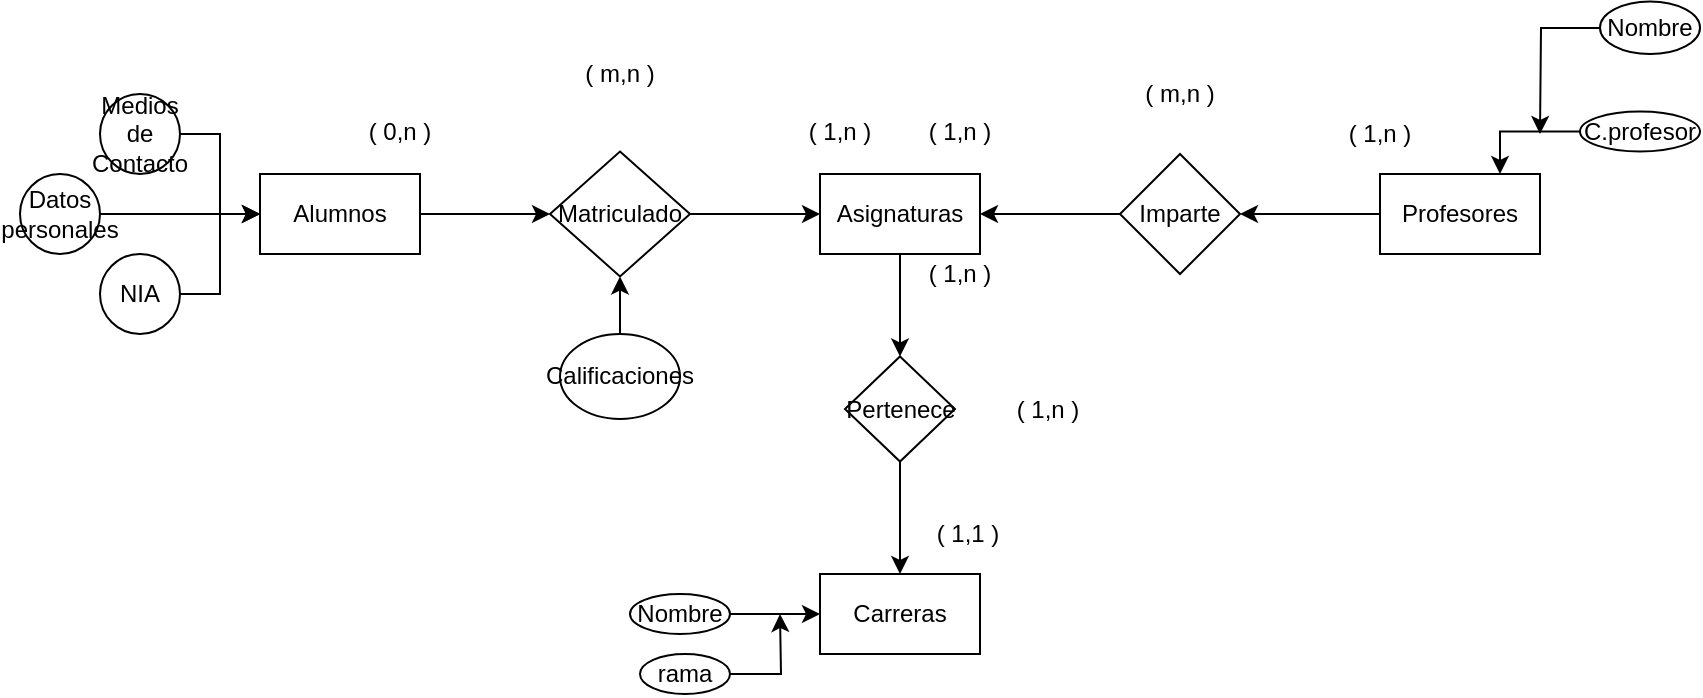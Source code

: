 <mxfile version="15.3.0" type="device"><diagram id="O9Su6NqdnsEn5x3iyfnz" name="Page-1"><mxGraphModel dx="1636" dy="784" grid="1" gridSize="10" guides="1" tooltips="1" connect="1" arrows="1" fold="1" page="1" pageScale="1" pageWidth="827" pageHeight="1169" math="0" shadow="0"><root><mxCell id="0"/><mxCell id="1" parent="0"/><mxCell id="Zoc7eYt0cLXGMObhXBGx-22" value="" style="edgeStyle=orthogonalEdgeStyle;rounded=0;orthogonalLoop=1;jettySize=auto;html=1;" edge="1" parent="1" source="e0tEGek8iuv_Fep057TK-2" target="Zoc7eYt0cLXGMObhXBGx-19"><mxGeometry relative="1" as="geometry"/></mxCell><mxCell id="e0tEGek8iuv_Fep057TK-2" value="Asignaturas&lt;br&gt;" style="rounded=0;whiteSpace=wrap;html=1;" parent="1" vertex="1"><mxGeometry x="320" y="160" width="80" height="40" as="geometry"/></mxCell><mxCell id="e0tEGek8iuv_Fep057TK-4" value="Carreras" style="rounded=0;whiteSpace=wrap;html=1;" parent="1" vertex="1"><mxGeometry x="320" y="360" width="80" height="40" as="geometry"/></mxCell><mxCell id="Zoc7eYt0cLXGMObhXBGx-20" style="edgeStyle=orthogonalEdgeStyle;rounded=0;orthogonalLoop=1;jettySize=auto;html=1;entryX=0;entryY=0.5;entryDx=0;entryDy=0;" edge="1" parent="1" source="e0tEGek8iuv_Fep057TK-5" target="e0tEGek8iuv_Fep057TK-14"><mxGeometry relative="1" as="geometry"/></mxCell><mxCell id="e0tEGek8iuv_Fep057TK-5" value="Alumnos" style="rounded=0;whiteSpace=wrap;html=1;" parent="1" vertex="1"><mxGeometry x="40" y="160" width="80" height="40" as="geometry"/></mxCell><mxCell id="Zoc7eYt0cLXGMObhXBGx-21" style="edgeStyle=orthogonalEdgeStyle;rounded=0;orthogonalLoop=1;jettySize=auto;html=1;" edge="1" parent="1" source="e0tEGek8iuv_Fep057TK-14" target="e0tEGek8iuv_Fep057TK-2"><mxGeometry relative="1" as="geometry"/></mxCell><mxCell id="e0tEGek8iuv_Fep057TK-14" value="Matriculado" style="rhombus;whiteSpace=wrap;html=1;" parent="1" vertex="1"><mxGeometry x="185" y="148.75" width="70" height="62.5" as="geometry"/></mxCell><mxCell id="e0tEGek8iuv_Fep057TK-22" value="( m,n )" style="text;html=1;strokeColor=none;fillColor=none;align=center;verticalAlign=middle;whiteSpace=wrap;rounded=0;" parent="1" vertex="1"><mxGeometry x="200" y="100" width="40" height="20" as="geometry"/></mxCell><mxCell id="e0tEGek8iuv_Fep057TK-23" value="( 1,n )" style="text;html=1;strokeColor=none;fillColor=none;align=center;verticalAlign=middle;whiteSpace=wrap;rounded=0;" parent="1" vertex="1"><mxGeometry x="414" y="267.5" width="40" height="20" as="geometry"/></mxCell><mxCell id="e0tEGek8iuv_Fep057TK-24" value="( 1,1 )" style="text;html=1;strokeColor=none;fillColor=none;align=center;verticalAlign=middle;whiteSpace=wrap;rounded=0;" parent="1" vertex="1"><mxGeometry x="374" y="330" width="40" height="20" as="geometry"/></mxCell><mxCell id="e0tEGek8iuv_Fep057TK-25" value="( 1,n )" style="text;html=1;strokeColor=none;fillColor=none;align=center;verticalAlign=middle;whiteSpace=wrap;rounded=0;" parent="1" vertex="1"><mxGeometry x="310" y="128.75" width="40" height="20" as="geometry"/></mxCell><mxCell id="e0tEGek8iuv_Fep057TK-26" value="( 0,n )" style="text;html=1;strokeColor=none;fillColor=none;align=center;verticalAlign=middle;whiteSpace=wrap;rounded=0;" parent="1" vertex="1"><mxGeometry x="90" y="128.75" width="40" height="20" as="geometry"/></mxCell><mxCell id="e0tEGek8iuv_Fep057TK-27" value="( 1,n )" style="text;html=1;strokeColor=none;fillColor=none;align=center;verticalAlign=middle;whiteSpace=wrap;rounded=0;" parent="1" vertex="1"><mxGeometry x="370" y="200" width="40" height="20" as="geometry"/></mxCell><mxCell id="e0tEGek8iuv_Fep057TK-33" style="edgeStyle=orthogonalEdgeStyle;rounded=0;orthogonalLoop=1;jettySize=auto;html=1;entryX=0;entryY=0.5;entryDx=0;entryDy=0;" parent="1" source="e0tEGek8iuv_Fep057TK-28" target="e0tEGek8iuv_Fep057TK-5" edge="1"><mxGeometry relative="1" as="geometry"/></mxCell><mxCell id="e0tEGek8iuv_Fep057TK-28" value="Datos personales" style="ellipse;whiteSpace=wrap;html=1;" parent="1" vertex="1"><mxGeometry x="-80" y="160" width="40" height="40" as="geometry"/></mxCell><mxCell id="e0tEGek8iuv_Fep057TK-32" style="edgeStyle=orthogonalEdgeStyle;rounded=0;orthogonalLoop=1;jettySize=auto;html=1;" parent="1" source="e0tEGek8iuv_Fep057TK-29" target="e0tEGek8iuv_Fep057TK-5" edge="1"><mxGeometry relative="1" as="geometry"/></mxCell><mxCell id="e0tEGek8iuv_Fep057TK-29" value="Medios de Contacto" style="ellipse;whiteSpace=wrap;html=1;" parent="1" vertex="1"><mxGeometry x="-40" y="120" width="40" height="40" as="geometry"/></mxCell><mxCell id="e0tEGek8iuv_Fep057TK-34" style="edgeStyle=orthogonalEdgeStyle;rounded=0;orthogonalLoop=1;jettySize=auto;html=1;" parent="1" source="e0tEGek8iuv_Fep057TK-31" target="e0tEGek8iuv_Fep057TK-5" edge="1"><mxGeometry relative="1" as="geometry"/></mxCell><mxCell id="e0tEGek8iuv_Fep057TK-31" value="NIA" style="ellipse;whiteSpace=wrap;html=1;" parent="1" vertex="1"><mxGeometry x="-40" y="200" width="40" height="40" as="geometry"/></mxCell><mxCell id="Zoc7eYt0cLXGMObhXBGx-23" value="" style="edgeStyle=orthogonalEdgeStyle;rounded=0;orthogonalLoop=1;jettySize=auto;html=1;" edge="1" parent="1" source="Zoc7eYt0cLXGMObhXBGx-19" target="e0tEGek8iuv_Fep057TK-4"><mxGeometry relative="1" as="geometry"/></mxCell><mxCell id="Zoc7eYt0cLXGMObhXBGx-19" value="Pertenece" style="rhombus;whiteSpace=wrap;html=1;" vertex="1" parent="1"><mxGeometry x="332.5" y="251.25" width="55" height="52.5" as="geometry"/></mxCell><mxCell id="Zoc7eYt0cLXGMObhXBGx-28" style="edgeStyle=orthogonalEdgeStyle;rounded=0;orthogonalLoop=1;jettySize=auto;html=1;entryX=0.5;entryY=1;entryDx=0;entryDy=0;" edge="1" parent="1" source="Zoc7eYt0cLXGMObhXBGx-24" target="e0tEGek8iuv_Fep057TK-14"><mxGeometry relative="1" as="geometry"/></mxCell><mxCell id="Zoc7eYt0cLXGMObhXBGx-24" value="Calificaciones" style="ellipse;whiteSpace=wrap;html=1;" vertex="1" parent="1"><mxGeometry x="190" y="240" width="60" height="42.5" as="geometry"/></mxCell><mxCell id="Zoc7eYt0cLXGMObhXBGx-32" style="edgeStyle=orthogonalEdgeStyle;rounded=0;orthogonalLoop=1;jettySize=auto;html=1;entryX=1;entryY=0.5;entryDx=0;entryDy=0;" edge="1" parent="1" source="Zoc7eYt0cLXGMObhXBGx-30" target="Zoc7eYt0cLXGMObhXBGx-31"><mxGeometry relative="1" as="geometry"/></mxCell><mxCell id="Zoc7eYt0cLXGMObhXBGx-30" value="Profesores&lt;br&gt;" style="rounded=0;whiteSpace=wrap;html=1;" vertex="1" parent="1"><mxGeometry x="600" y="160" width="80" height="40" as="geometry"/></mxCell><mxCell id="Zoc7eYt0cLXGMObhXBGx-33" style="edgeStyle=orthogonalEdgeStyle;rounded=0;orthogonalLoop=1;jettySize=auto;html=1;" edge="1" parent="1" source="Zoc7eYt0cLXGMObhXBGx-31" target="e0tEGek8iuv_Fep057TK-2"><mxGeometry relative="1" as="geometry"/></mxCell><mxCell id="Zoc7eYt0cLXGMObhXBGx-31" value="Imparte" style="rhombus;whiteSpace=wrap;html=1;" vertex="1" parent="1"><mxGeometry x="470" y="150" width="60" height="60" as="geometry"/></mxCell><mxCell id="Zoc7eYt0cLXGMObhXBGx-34" value="( 1,n )" style="text;html=1;strokeColor=none;fillColor=none;align=center;verticalAlign=middle;whiteSpace=wrap;rounded=0;" vertex="1" parent="1"><mxGeometry x="580" y="130" width="40" height="20" as="geometry"/></mxCell><mxCell id="Zoc7eYt0cLXGMObhXBGx-35" value="( 1,n )" style="text;html=1;strokeColor=none;fillColor=none;align=center;verticalAlign=middle;whiteSpace=wrap;rounded=0;" vertex="1" parent="1"><mxGeometry x="370" y="128.75" width="40" height="20" as="geometry"/></mxCell><mxCell id="Zoc7eYt0cLXGMObhXBGx-43" style="edgeStyle=orthogonalEdgeStyle;rounded=0;orthogonalLoop=1;jettySize=auto;html=1;entryX=0;entryY=0.5;entryDx=0;entryDy=0;" edge="1" parent="1" source="Zoc7eYt0cLXGMObhXBGx-38" target="e0tEGek8iuv_Fep057TK-4"><mxGeometry relative="1" as="geometry"/></mxCell><mxCell id="Zoc7eYt0cLXGMObhXBGx-38" value="Nombre" style="ellipse;whiteSpace=wrap;html=1;" vertex="1" parent="1"><mxGeometry x="225" y="370" width="50" height="20" as="geometry"/></mxCell><mxCell id="Zoc7eYt0cLXGMObhXBGx-44" style="edgeStyle=orthogonalEdgeStyle;rounded=0;orthogonalLoop=1;jettySize=auto;html=1;" edge="1" parent="1" source="Zoc7eYt0cLXGMObhXBGx-39"><mxGeometry relative="1" as="geometry"><mxPoint x="300" y="380" as="targetPoint"/></mxGeometry></mxCell><mxCell id="Zoc7eYt0cLXGMObhXBGx-39" value="rama" style="ellipse;whiteSpace=wrap;html=1;" vertex="1" parent="1"><mxGeometry x="230" y="400" width="45" height="20" as="geometry"/></mxCell><mxCell id="Zoc7eYt0cLXGMObhXBGx-45" value="( m,n )" style="text;html=1;strokeColor=none;fillColor=none;align=center;verticalAlign=middle;whiteSpace=wrap;rounded=0;" vertex="1" parent="1"><mxGeometry x="480" y="110" width="40" height="20" as="geometry"/></mxCell><mxCell id="Zoc7eYt0cLXGMObhXBGx-48" style="edgeStyle=orthogonalEdgeStyle;rounded=0;orthogonalLoop=1;jettySize=auto;html=1;entryX=0.75;entryY=0;entryDx=0;entryDy=0;" edge="1" parent="1" source="Zoc7eYt0cLXGMObhXBGx-46" target="Zoc7eYt0cLXGMObhXBGx-30"><mxGeometry relative="1" as="geometry"/></mxCell><mxCell id="Zoc7eYt0cLXGMObhXBGx-46" value="C.profesor" style="ellipse;whiteSpace=wrap;html=1;" vertex="1" parent="1"><mxGeometry x="700" y="128.75" width="60" height="20" as="geometry"/></mxCell><mxCell id="Zoc7eYt0cLXGMObhXBGx-49" style="edgeStyle=orthogonalEdgeStyle;rounded=0;orthogonalLoop=1;jettySize=auto;html=1;" edge="1" parent="1" source="Zoc7eYt0cLXGMObhXBGx-47"><mxGeometry relative="1" as="geometry"><mxPoint x="680" y="140" as="targetPoint"/></mxGeometry></mxCell><mxCell id="Zoc7eYt0cLXGMObhXBGx-47" value="Nombre" style="ellipse;whiteSpace=wrap;html=1;" vertex="1" parent="1"><mxGeometry x="710" y="73.75" width="50" height="26.25" as="geometry"/></mxCell></root></mxGraphModel></diagram></mxfile>